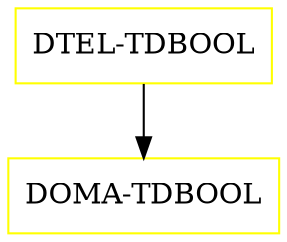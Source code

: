 digraph G {
  "DTEL-TDBOOL" [shape=box,color=yellow];
  "DOMA-TDBOOL" [shape=box,color=yellow,URL="./DOMA_TDBOOL.html"];
  "DTEL-TDBOOL" -> "DOMA-TDBOOL";
}
